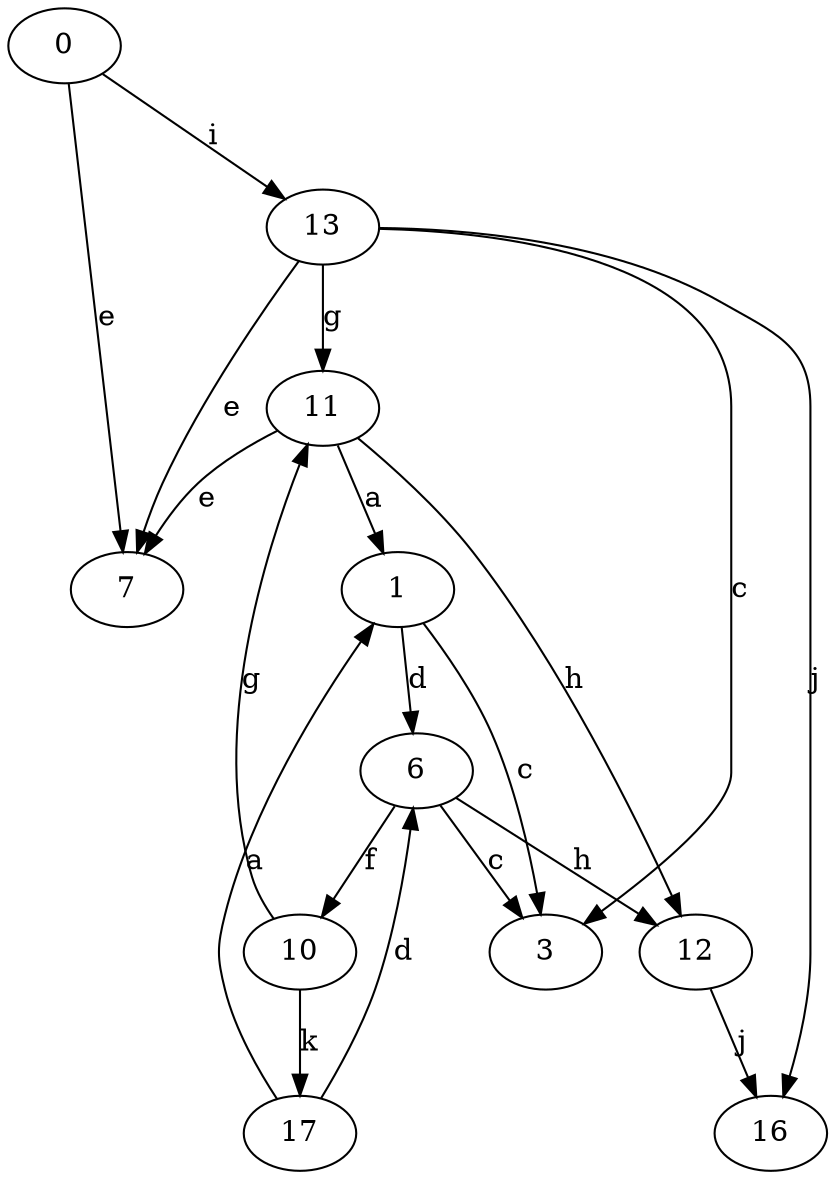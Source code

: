 strict digraph  {
0;
1;
3;
6;
7;
10;
11;
12;
13;
16;
17;
0 -> 7  [label=e];
0 -> 13  [label=i];
1 -> 3  [label=c];
1 -> 6  [label=d];
6 -> 3  [label=c];
6 -> 10  [label=f];
6 -> 12  [label=h];
10 -> 11  [label=g];
10 -> 17  [label=k];
11 -> 1  [label=a];
11 -> 7  [label=e];
11 -> 12  [label=h];
12 -> 16  [label=j];
13 -> 3  [label=c];
13 -> 7  [label=e];
13 -> 11  [label=g];
13 -> 16  [label=j];
17 -> 1  [label=a];
17 -> 6  [label=d];
}
